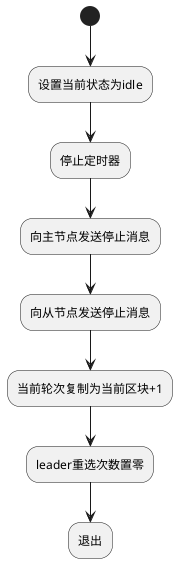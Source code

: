 @startuml
(*) --> 设置当前状态为idle
--> 停止定时器
--> 向主节点发送停止消息
--> 向从节点发送停止消息
--> "当前轮次复制为当前区块+1"
--> leader重选次数置零
--> 退出
@enduml
